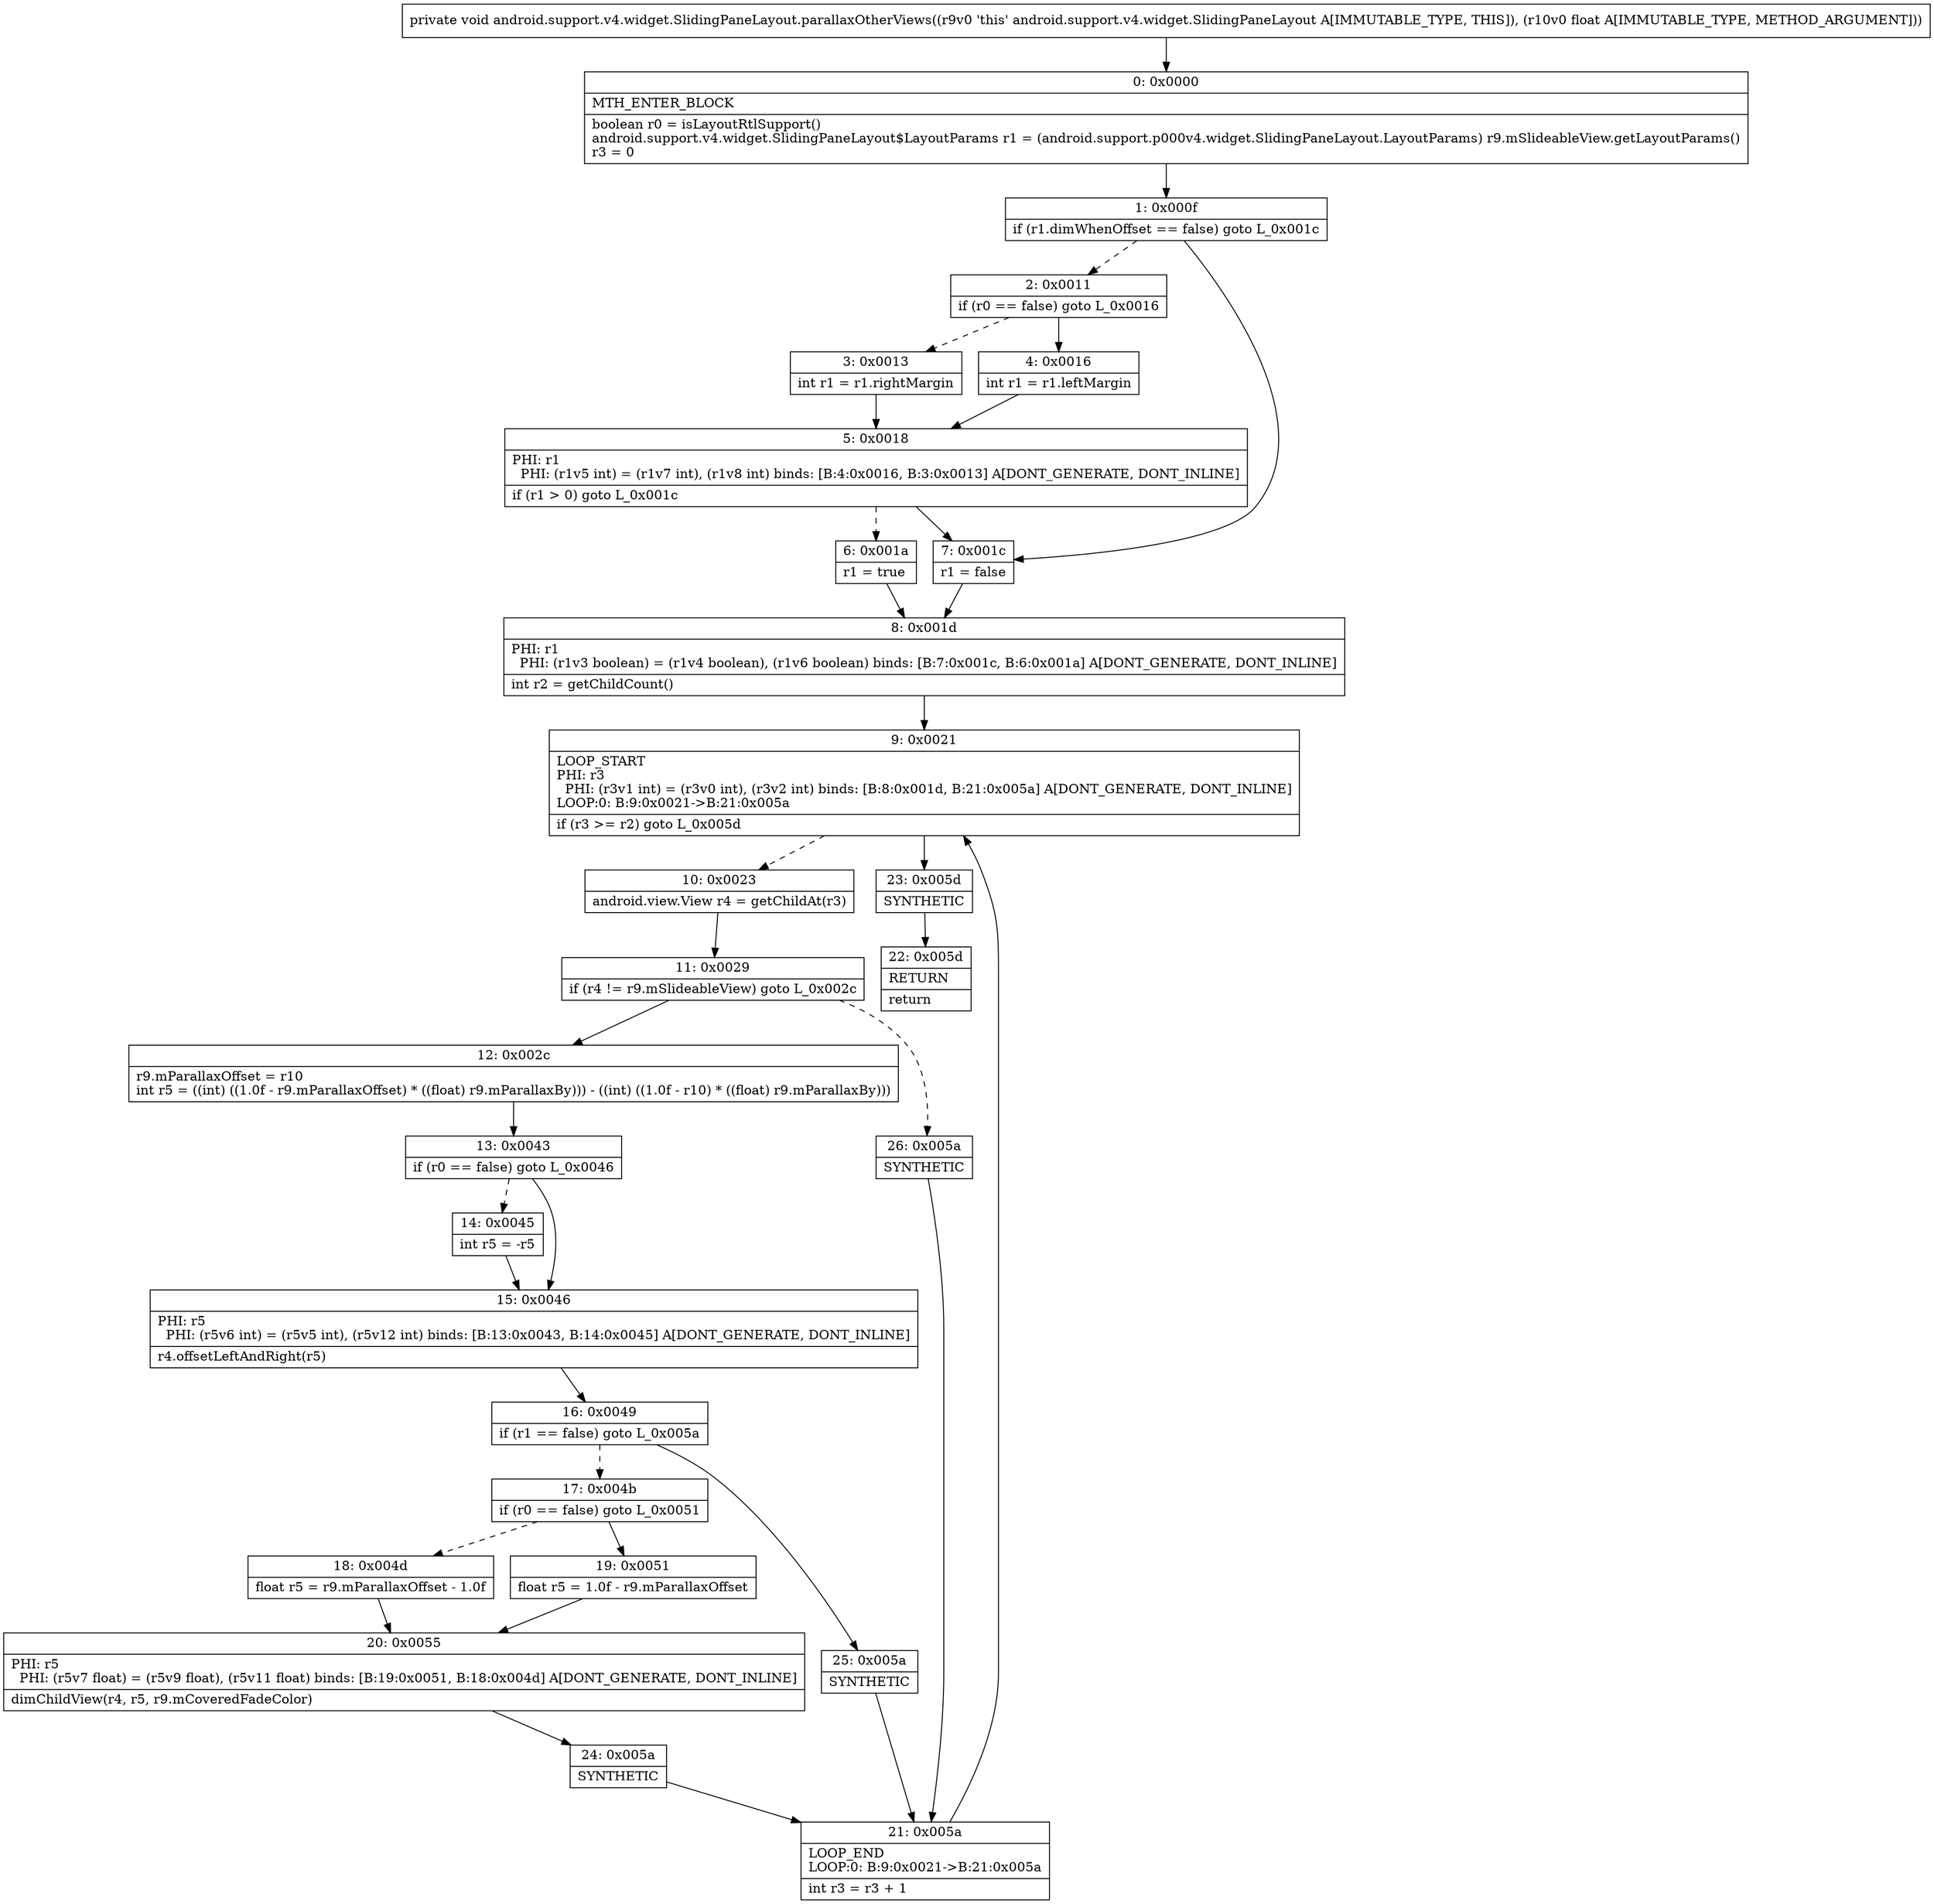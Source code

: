 digraph "CFG forandroid.support.v4.widget.SlidingPaneLayout.parallaxOtherViews(F)V" {
Node_0 [shape=record,label="{0\:\ 0x0000|MTH_ENTER_BLOCK\l|boolean r0 = isLayoutRtlSupport()\landroid.support.v4.widget.SlidingPaneLayout$LayoutParams r1 = (android.support.p000v4.widget.SlidingPaneLayout.LayoutParams) r9.mSlideableView.getLayoutParams()\lr3 = 0\l}"];
Node_1 [shape=record,label="{1\:\ 0x000f|if (r1.dimWhenOffset == false) goto L_0x001c\l}"];
Node_2 [shape=record,label="{2\:\ 0x0011|if (r0 == false) goto L_0x0016\l}"];
Node_3 [shape=record,label="{3\:\ 0x0013|int r1 = r1.rightMargin\l}"];
Node_4 [shape=record,label="{4\:\ 0x0016|int r1 = r1.leftMargin\l}"];
Node_5 [shape=record,label="{5\:\ 0x0018|PHI: r1 \l  PHI: (r1v5 int) = (r1v7 int), (r1v8 int) binds: [B:4:0x0016, B:3:0x0013] A[DONT_GENERATE, DONT_INLINE]\l|if (r1 \> 0) goto L_0x001c\l}"];
Node_6 [shape=record,label="{6\:\ 0x001a|r1 = true\l}"];
Node_7 [shape=record,label="{7\:\ 0x001c|r1 = false\l}"];
Node_8 [shape=record,label="{8\:\ 0x001d|PHI: r1 \l  PHI: (r1v3 boolean) = (r1v4 boolean), (r1v6 boolean) binds: [B:7:0x001c, B:6:0x001a] A[DONT_GENERATE, DONT_INLINE]\l|int r2 = getChildCount()\l}"];
Node_9 [shape=record,label="{9\:\ 0x0021|LOOP_START\lPHI: r3 \l  PHI: (r3v1 int) = (r3v0 int), (r3v2 int) binds: [B:8:0x001d, B:21:0x005a] A[DONT_GENERATE, DONT_INLINE]\lLOOP:0: B:9:0x0021\-\>B:21:0x005a\l|if (r3 \>= r2) goto L_0x005d\l}"];
Node_10 [shape=record,label="{10\:\ 0x0023|android.view.View r4 = getChildAt(r3)\l}"];
Node_11 [shape=record,label="{11\:\ 0x0029|if (r4 != r9.mSlideableView) goto L_0x002c\l}"];
Node_12 [shape=record,label="{12\:\ 0x002c|r9.mParallaxOffset = r10\lint r5 = ((int) ((1.0f \- r9.mParallaxOffset) * ((float) r9.mParallaxBy))) \- ((int) ((1.0f \- r10) * ((float) r9.mParallaxBy)))\l}"];
Node_13 [shape=record,label="{13\:\ 0x0043|if (r0 == false) goto L_0x0046\l}"];
Node_14 [shape=record,label="{14\:\ 0x0045|int r5 = \-r5\l}"];
Node_15 [shape=record,label="{15\:\ 0x0046|PHI: r5 \l  PHI: (r5v6 int) = (r5v5 int), (r5v12 int) binds: [B:13:0x0043, B:14:0x0045] A[DONT_GENERATE, DONT_INLINE]\l|r4.offsetLeftAndRight(r5)\l}"];
Node_16 [shape=record,label="{16\:\ 0x0049|if (r1 == false) goto L_0x005a\l}"];
Node_17 [shape=record,label="{17\:\ 0x004b|if (r0 == false) goto L_0x0051\l}"];
Node_18 [shape=record,label="{18\:\ 0x004d|float r5 = r9.mParallaxOffset \- 1.0f\l}"];
Node_19 [shape=record,label="{19\:\ 0x0051|float r5 = 1.0f \- r9.mParallaxOffset\l}"];
Node_20 [shape=record,label="{20\:\ 0x0055|PHI: r5 \l  PHI: (r5v7 float) = (r5v9 float), (r5v11 float) binds: [B:19:0x0051, B:18:0x004d] A[DONT_GENERATE, DONT_INLINE]\l|dimChildView(r4, r5, r9.mCoveredFadeColor)\l}"];
Node_21 [shape=record,label="{21\:\ 0x005a|LOOP_END\lLOOP:0: B:9:0x0021\-\>B:21:0x005a\l|int r3 = r3 + 1\l}"];
Node_22 [shape=record,label="{22\:\ 0x005d|RETURN\l|return\l}"];
Node_23 [shape=record,label="{23\:\ 0x005d|SYNTHETIC\l}"];
Node_24 [shape=record,label="{24\:\ 0x005a|SYNTHETIC\l}"];
Node_25 [shape=record,label="{25\:\ 0x005a|SYNTHETIC\l}"];
Node_26 [shape=record,label="{26\:\ 0x005a|SYNTHETIC\l}"];
MethodNode[shape=record,label="{private void android.support.v4.widget.SlidingPaneLayout.parallaxOtherViews((r9v0 'this' android.support.v4.widget.SlidingPaneLayout A[IMMUTABLE_TYPE, THIS]), (r10v0 float A[IMMUTABLE_TYPE, METHOD_ARGUMENT])) }"];
MethodNode -> Node_0;
Node_0 -> Node_1;
Node_1 -> Node_2[style=dashed];
Node_1 -> Node_7;
Node_2 -> Node_3[style=dashed];
Node_2 -> Node_4;
Node_3 -> Node_5;
Node_4 -> Node_5;
Node_5 -> Node_6[style=dashed];
Node_5 -> Node_7;
Node_6 -> Node_8;
Node_7 -> Node_8;
Node_8 -> Node_9;
Node_9 -> Node_10[style=dashed];
Node_9 -> Node_23;
Node_10 -> Node_11;
Node_11 -> Node_12;
Node_11 -> Node_26[style=dashed];
Node_12 -> Node_13;
Node_13 -> Node_14[style=dashed];
Node_13 -> Node_15;
Node_14 -> Node_15;
Node_15 -> Node_16;
Node_16 -> Node_17[style=dashed];
Node_16 -> Node_25;
Node_17 -> Node_18[style=dashed];
Node_17 -> Node_19;
Node_18 -> Node_20;
Node_19 -> Node_20;
Node_20 -> Node_24;
Node_21 -> Node_9;
Node_23 -> Node_22;
Node_24 -> Node_21;
Node_25 -> Node_21;
Node_26 -> Node_21;
}

